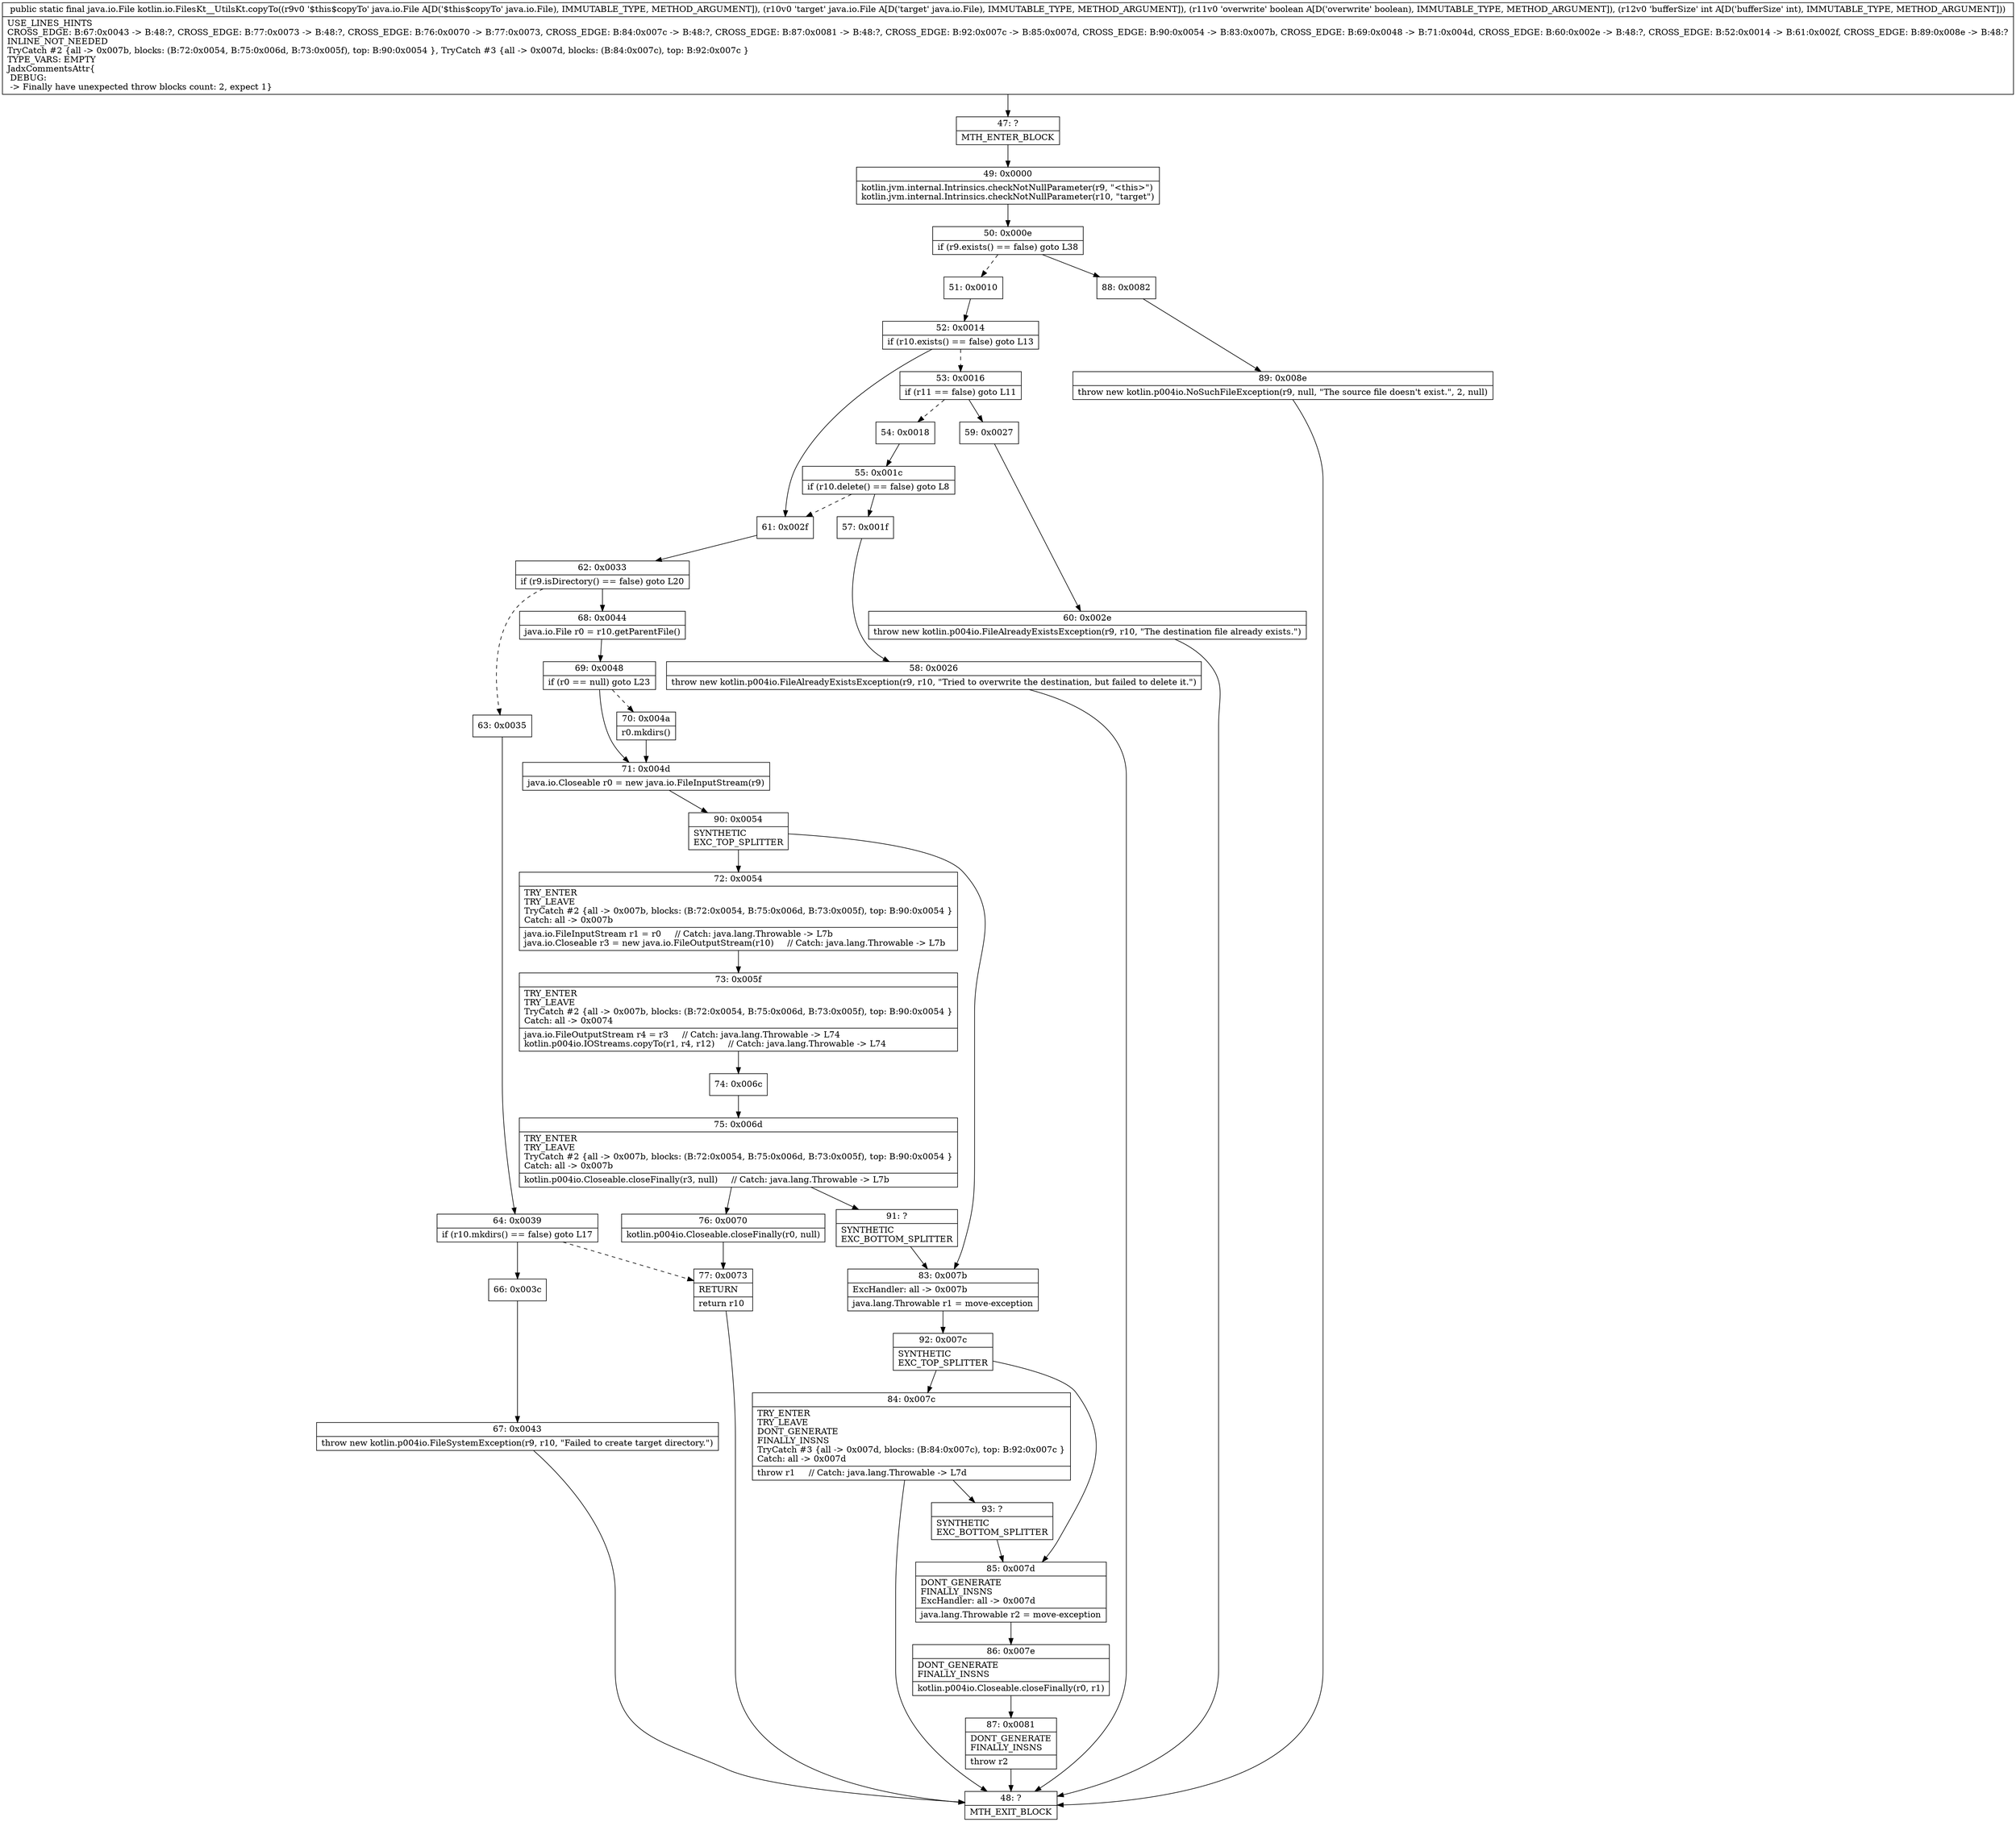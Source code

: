 digraph "CFG forkotlin.io.FilesKt__UtilsKt.copyTo(Ljava\/io\/File;Ljava\/io\/File;ZI)Ljava\/io\/File;" {
Node_47 [shape=record,label="{47\:\ ?|MTH_ENTER_BLOCK\l}"];
Node_49 [shape=record,label="{49\:\ 0x0000|kotlin.jvm.internal.Intrinsics.checkNotNullParameter(r9, \"\<this\>\")\lkotlin.jvm.internal.Intrinsics.checkNotNullParameter(r10, \"target\")\l}"];
Node_50 [shape=record,label="{50\:\ 0x000e|if (r9.exists() == false) goto L38\l}"];
Node_51 [shape=record,label="{51\:\ 0x0010}"];
Node_52 [shape=record,label="{52\:\ 0x0014|if (r10.exists() == false) goto L13\l}"];
Node_53 [shape=record,label="{53\:\ 0x0016|if (r11 == false) goto L11\l}"];
Node_54 [shape=record,label="{54\:\ 0x0018}"];
Node_55 [shape=record,label="{55\:\ 0x001c|if (r10.delete() == false) goto L8\l}"];
Node_57 [shape=record,label="{57\:\ 0x001f}"];
Node_58 [shape=record,label="{58\:\ 0x0026|throw new kotlin.p004io.FileAlreadyExistsException(r9, r10, \"Tried to overwrite the destination, but failed to delete it.\")\l}"];
Node_48 [shape=record,label="{48\:\ ?|MTH_EXIT_BLOCK\l}"];
Node_59 [shape=record,label="{59\:\ 0x0027}"];
Node_60 [shape=record,label="{60\:\ 0x002e|throw new kotlin.p004io.FileAlreadyExistsException(r9, r10, \"The destination file already exists.\")\l}"];
Node_61 [shape=record,label="{61\:\ 0x002f}"];
Node_62 [shape=record,label="{62\:\ 0x0033|if (r9.isDirectory() == false) goto L20\l}"];
Node_63 [shape=record,label="{63\:\ 0x0035}"];
Node_64 [shape=record,label="{64\:\ 0x0039|if (r10.mkdirs() == false) goto L17\l}"];
Node_66 [shape=record,label="{66\:\ 0x003c}"];
Node_67 [shape=record,label="{67\:\ 0x0043|throw new kotlin.p004io.FileSystemException(r9, r10, \"Failed to create target directory.\")\l}"];
Node_77 [shape=record,label="{77\:\ 0x0073|RETURN\l|return r10\l}"];
Node_68 [shape=record,label="{68\:\ 0x0044|java.io.File r0 = r10.getParentFile()\l}"];
Node_69 [shape=record,label="{69\:\ 0x0048|if (r0 == null) goto L23\l}"];
Node_70 [shape=record,label="{70\:\ 0x004a|r0.mkdirs()\l}"];
Node_71 [shape=record,label="{71\:\ 0x004d|java.io.Closeable r0 = new java.io.FileInputStream(r9)\l}"];
Node_90 [shape=record,label="{90\:\ 0x0054|SYNTHETIC\lEXC_TOP_SPLITTER\l}"];
Node_72 [shape=record,label="{72\:\ 0x0054|TRY_ENTER\lTRY_LEAVE\lTryCatch #2 \{all \-\> 0x007b, blocks: (B:72:0x0054, B:75:0x006d, B:73:0x005f), top: B:90:0x0054 \}\lCatch: all \-\> 0x007b\l|java.io.FileInputStream r1 = r0     \/\/ Catch: java.lang.Throwable \-\> L7b\ljava.io.Closeable r3 = new java.io.FileOutputStream(r10)     \/\/ Catch: java.lang.Throwable \-\> L7b\l}"];
Node_73 [shape=record,label="{73\:\ 0x005f|TRY_ENTER\lTRY_LEAVE\lTryCatch #2 \{all \-\> 0x007b, blocks: (B:72:0x0054, B:75:0x006d, B:73:0x005f), top: B:90:0x0054 \}\lCatch: all \-\> 0x0074\l|java.io.FileOutputStream r4 = r3     \/\/ Catch: java.lang.Throwable \-\> L74\lkotlin.p004io.IOStreams.copyTo(r1, r4, r12)     \/\/ Catch: java.lang.Throwable \-\> L74\l}"];
Node_74 [shape=record,label="{74\:\ 0x006c}"];
Node_75 [shape=record,label="{75\:\ 0x006d|TRY_ENTER\lTRY_LEAVE\lTryCatch #2 \{all \-\> 0x007b, blocks: (B:72:0x0054, B:75:0x006d, B:73:0x005f), top: B:90:0x0054 \}\lCatch: all \-\> 0x007b\l|kotlin.p004io.Closeable.closeFinally(r3, null)     \/\/ Catch: java.lang.Throwable \-\> L7b\l}"];
Node_76 [shape=record,label="{76\:\ 0x0070|kotlin.p004io.Closeable.closeFinally(r0, null)\l}"];
Node_91 [shape=record,label="{91\:\ ?|SYNTHETIC\lEXC_BOTTOM_SPLITTER\l}"];
Node_83 [shape=record,label="{83\:\ 0x007b|ExcHandler: all \-\> 0x007b\l|java.lang.Throwable r1 = move\-exception\l}"];
Node_92 [shape=record,label="{92\:\ 0x007c|SYNTHETIC\lEXC_TOP_SPLITTER\l}"];
Node_84 [shape=record,label="{84\:\ 0x007c|TRY_ENTER\lTRY_LEAVE\lDONT_GENERATE\lFINALLY_INSNS\lTryCatch #3 \{all \-\> 0x007d, blocks: (B:84:0x007c), top: B:92:0x007c \}\lCatch: all \-\> 0x007d\l|throw r1     \/\/ Catch: java.lang.Throwable \-\> L7d\l}"];
Node_93 [shape=record,label="{93\:\ ?|SYNTHETIC\lEXC_BOTTOM_SPLITTER\l}"];
Node_85 [shape=record,label="{85\:\ 0x007d|DONT_GENERATE\lFINALLY_INSNS\lExcHandler: all \-\> 0x007d\l|java.lang.Throwable r2 = move\-exception\l}"];
Node_86 [shape=record,label="{86\:\ 0x007e|DONT_GENERATE\lFINALLY_INSNS\l|kotlin.p004io.Closeable.closeFinally(r0, r1)\l}"];
Node_87 [shape=record,label="{87\:\ 0x0081|DONT_GENERATE\lFINALLY_INSNS\l|throw r2\l}"];
Node_88 [shape=record,label="{88\:\ 0x0082}"];
Node_89 [shape=record,label="{89\:\ 0x008e|throw new kotlin.p004io.NoSuchFileException(r9, null, \"The source file doesn't exist.\", 2, null)\l}"];
MethodNode[shape=record,label="{public static final java.io.File kotlin.io.FilesKt__UtilsKt.copyTo((r9v0 '$this$copyTo' java.io.File A[D('$this$copyTo' java.io.File), IMMUTABLE_TYPE, METHOD_ARGUMENT]), (r10v0 'target' java.io.File A[D('target' java.io.File), IMMUTABLE_TYPE, METHOD_ARGUMENT]), (r11v0 'overwrite' boolean A[D('overwrite' boolean), IMMUTABLE_TYPE, METHOD_ARGUMENT]), (r12v0 'bufferSize' int A[D('bufferSize' int), IMMUTABLE_TYPE, METHOD_ARGUMENT]))  | USE_LINES_HINTS\lCROSS_EDGE: B:67:0x0043 \-\> B:48:?, CROSS_EDGE: B:77:0x0073 \-\> B:48:?, CROSS_EDGE: B:76:0x0070 \-\> B:77:0x0073, CROSS_EDGE: B:84:0x007c \-\> B:48:?, CROSS_EDGE: B:87:0x0081 \-\> B:48:?, CROSS_EDGE: B:92:0x007c \-\> B:85:0x007d, CROSS_EDGE: B:90:0x0054 \-\> B:83:0x007b, CROSS_EDGE: B:69:0x0048 \-\> B:71:0x004d, CROSS_EDGE: B:60:0x002e \-\> B:48:?, CROSS_EDGE: B:52:0x0014 \-\> B:61:0x002f, CROSS_EDGE: B:89:0x008e \-\> B:48:?\lINLINE_NOT_NEEDED\lTryCatch #2 \{all \-\> 0x007b, blocks: (B:72:0x0054, B:75:0x006d, B:73:0x005f), top: B:90:0x0054 \}, TryCatch #3 \{all \-\> 0x007d, blocks: (B:84:0x007c), top: B:92:0x007c \}\lTYPE_VARS: EMPTY\lJadxCommentsAttr\{\l DEBUG: \l \-\> Finally have unexpected throw blocks count: 2, expect 1\}\l}"];
MethodNode -> Node_47;Node_47 -> Node_49;
Node_49 -> Node_50;
Node_50 -> Node_51[style=dashed];
Node_50 -> Node_88;
Node_51 -> Node_52;
Node_52 -> Node_53[style=dashed];
Node_52 -> Node_61;
Node_53 -> Node_54[style=dashed];
Node_53 -> Node_59;
Node_54 -> Node_55;
Node_55 -> Node_57;
Node_55 -> Node_61[style=dashed];
Node_57 -> Node_58;
Node_58 -> Node_48;
Node_59 -> Node_60;
Node_60 -> Node_48;
Node_61 -> Node_62;
Node_62 -> Node_63[style=dashed];
Node_62 -> Node_68;
Node_63 -> Node_64;
Node_64 -> Node_66;
Node_64 -> Node_77[style=dashed];
Node_66 -> Node_67;
Node_67 -> Node_48;
Node_77 -> Node_48;
Node_68 -> Node_69;
Node_69 -> Node_70[style=dashed];
Node_69 -> Node_71;
Node_70 -> Node_71;
Node_71 -> Node_90;
Node_90 -> Node_72;
Node_90 -> Node_83;
Node_72 -> Node_73;
Node_73 -> Node_74;
Node_74 -> Node_75;
Node_75 -> Node_76;
Node_75 -> Node_91;
Node_76 -> Node_77;
Node_91 -> Node_83;
Node_83 -> Node_92;
Node_92 -> Node_84;
Node_92 -> Node_85;
Node_84 -> Node_48;
Node_84 -> Node_93;
Node_93 -> Node_85;
Node_85 -> Node_86;
Node_86 -> Node_87;
Node_87 -> Node_48;
Node_88 -> Node_89;
Node_89 -> Node_48;
}

